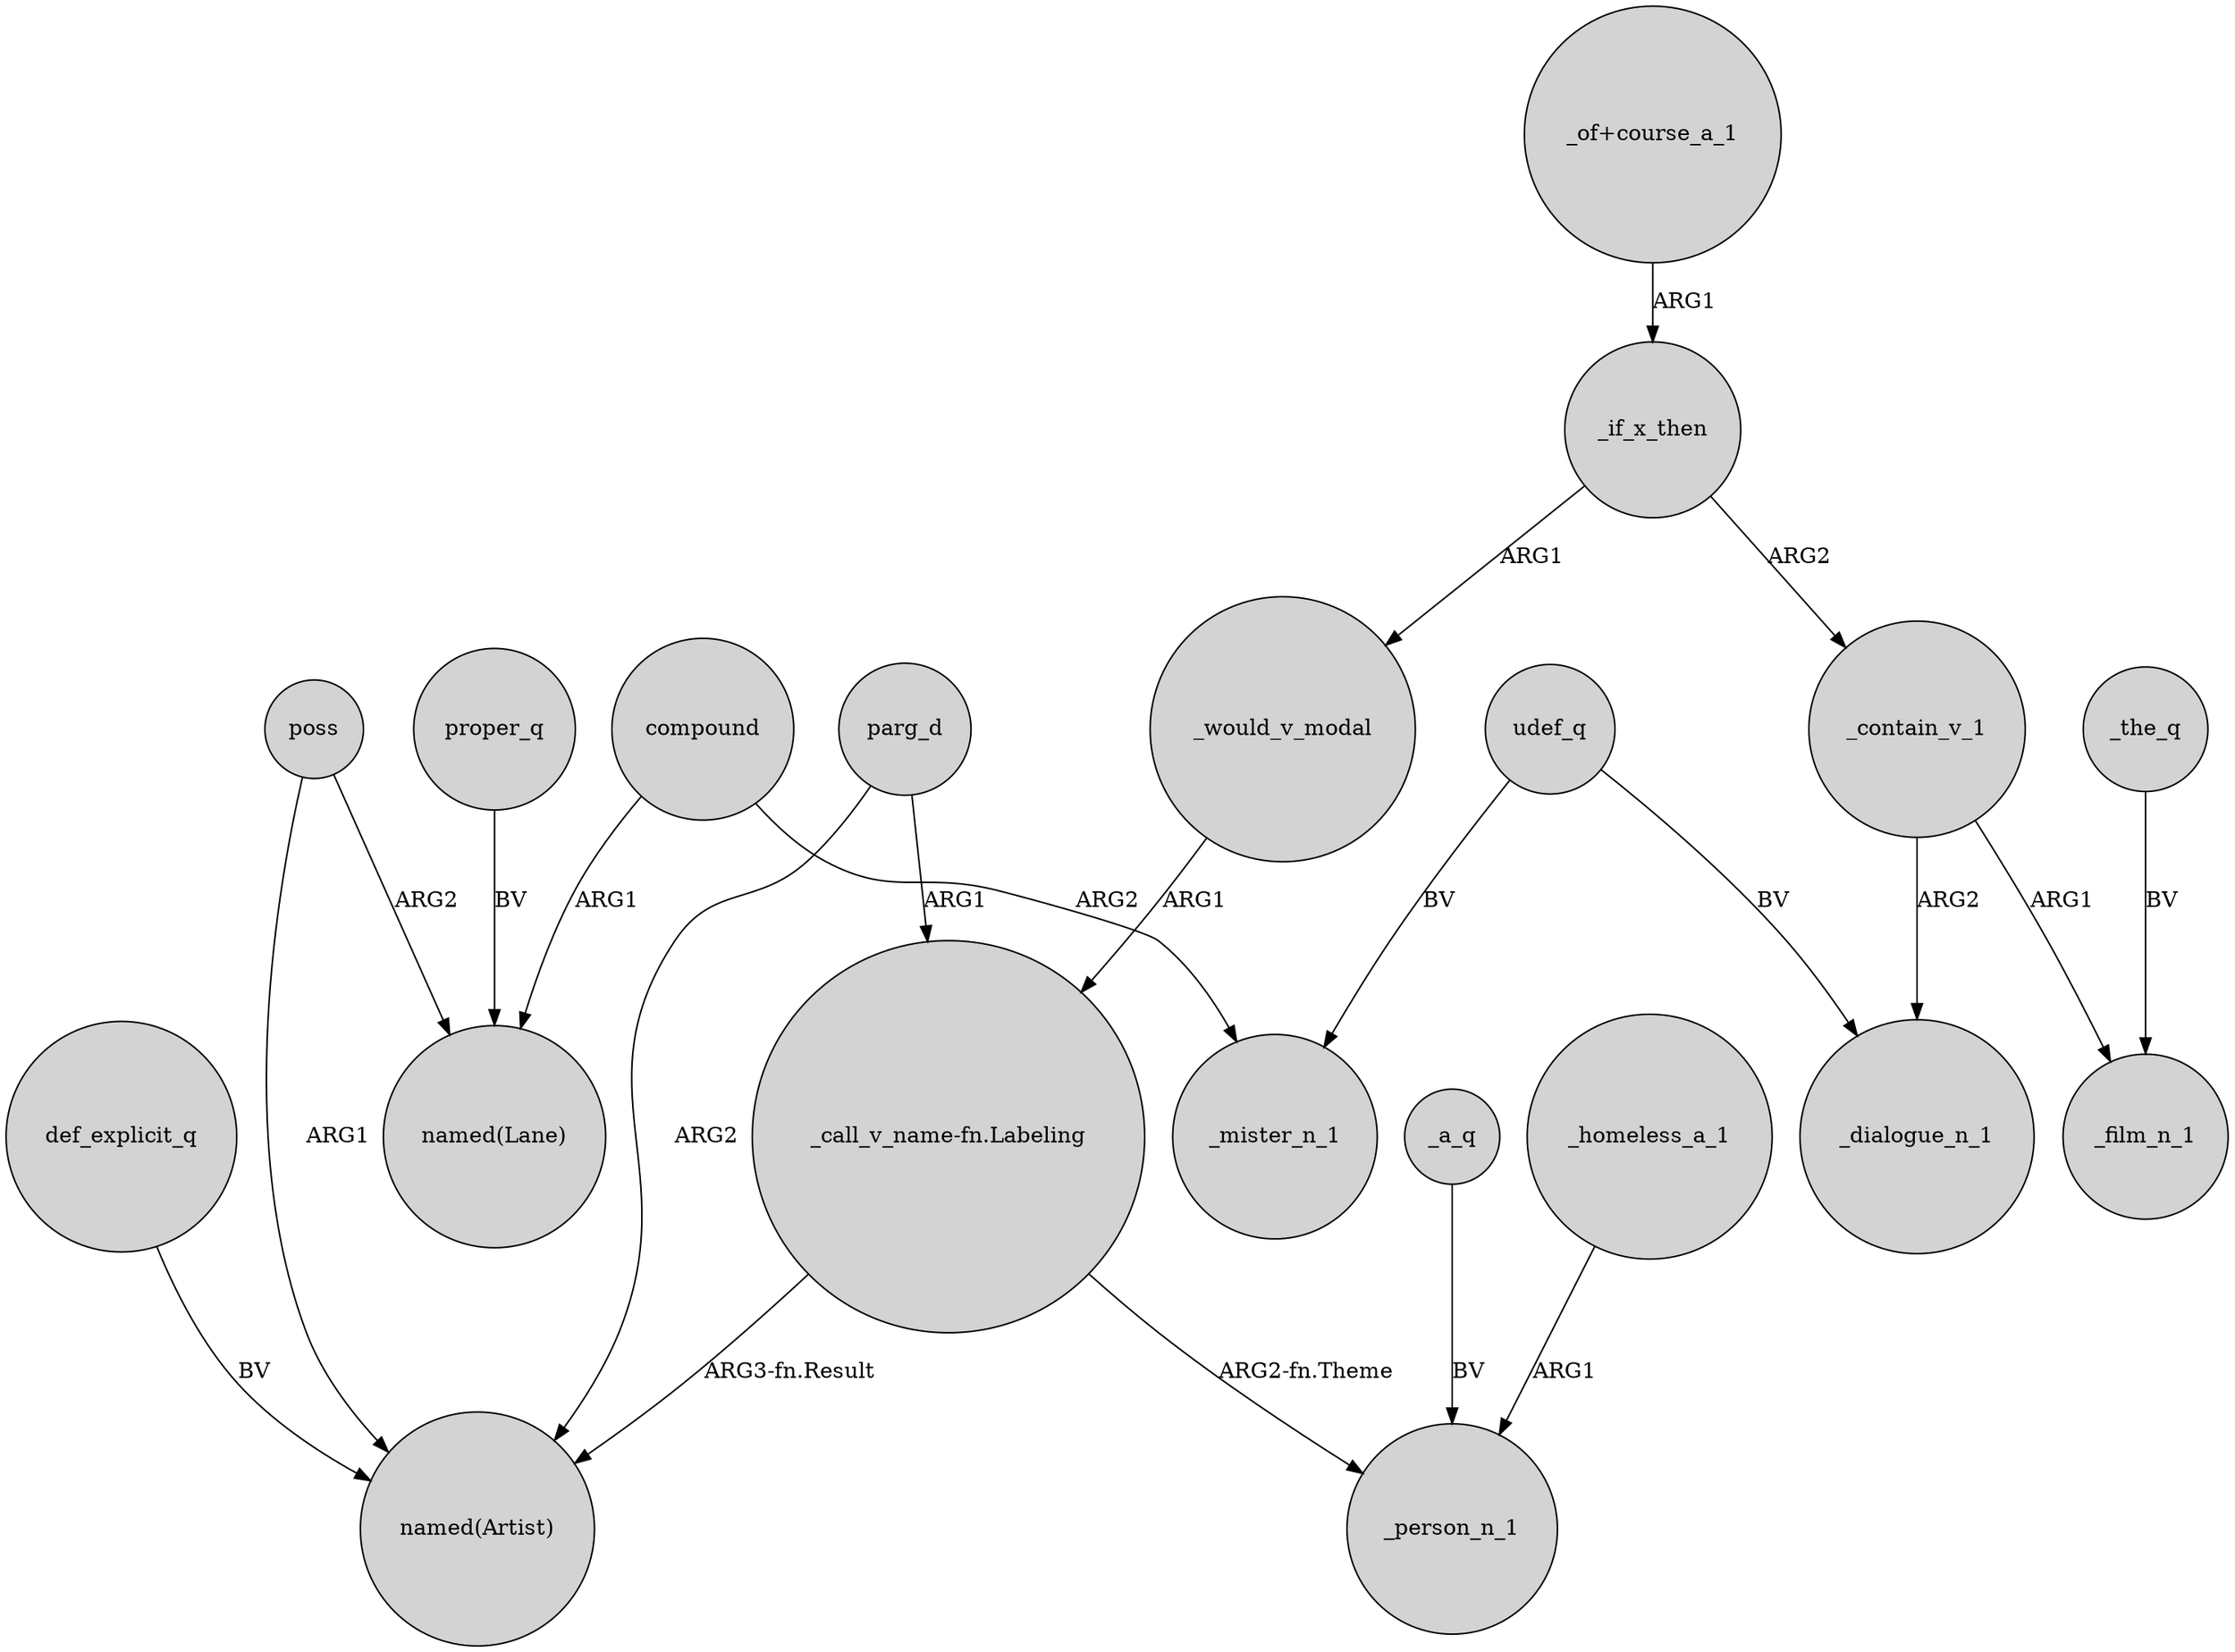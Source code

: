 digraph {
	node [shape=circle style=filled]
	compound -> "named(Lane)" [label=ARG1]
	_would_v_modal -> "_call_v_name-fn.Labeling" [label=ARG1]
	parg_d -> "named(Artist)" [label=ARG2]
	_if_x_then -> _contain_v_1 [label=ARG2]
	poss -> "named(Lane)" [label=ARG2]
	"_call_v_name-fn.Labeling" -> _person_n_1 [label="ARG2-fn.Theme"]
	_contain_v_1 -> _film_n_1 [label=ARG1]
	compound -> _mister_n_1 [label=ARG2]
	_a_q -> _person_n_1 [label=BV]
	udef_q -> _mister_n_1 [label=BV]
	udef_q -> _dialogue_n_1 [label=BV]
	_homeless_a_1 -> _person_n_1 [label=ARG1]
	"_call_v_name-fn.Labeling" -> "named(Artist)" [label="ARG3-fn.Result"]
	_the_q -> _film_n_1 [label=BV]
	_contain_v_1 -> _dialogue_n_1 [label=ARG2]
	parg_d -> "_call_v_name-fn.Labeling" [label=ARG1]
	_if_x_then -> _would_v_modal [label=ARG1]
	poss -> "named(Artist)" [label=ARG1]
	"_of+course_a_1" -> _if_x_then [label=ARG1]
	proper_q -> "named(Lane)" [label=BV]
	def_explicit_q -> "named(Artist)" [label=BV]
}
